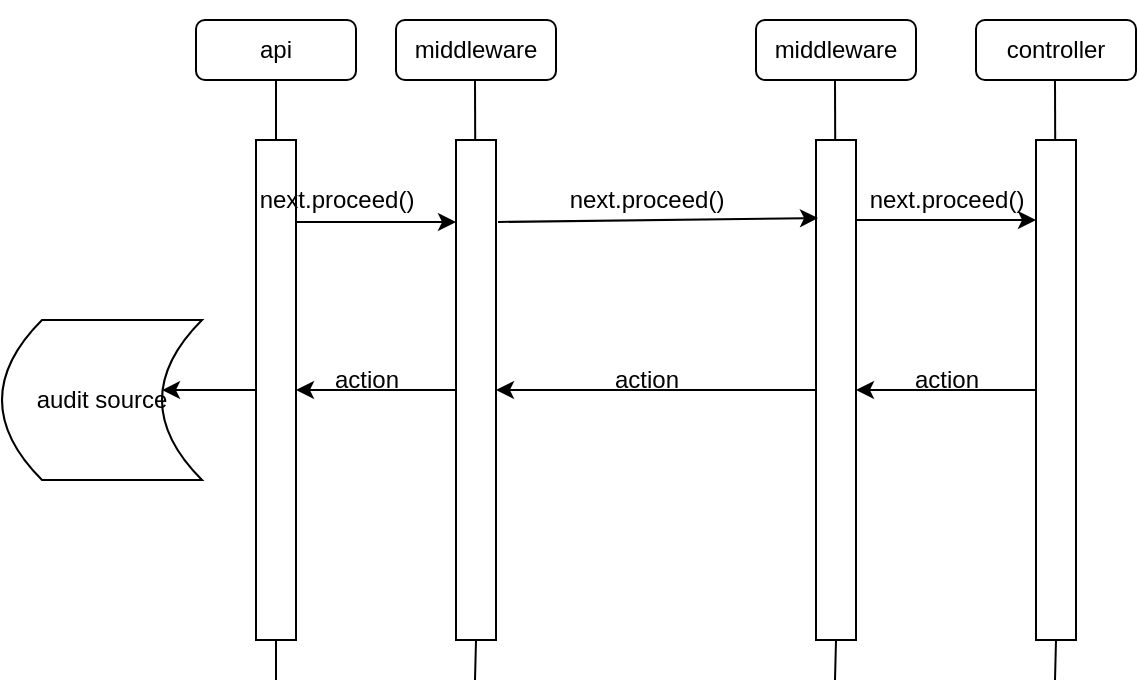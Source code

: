 <mxfile version="15.8.9" type="embed"><diagram id="6TAiArk6UC4o7zB_pGJh" name="Page-1"><mxGraphModel dx="946" dy="568" grid="1" gridSize="10" guides="1" tooltips="1" connect="1" arrows="1" fold="1" page="1" pageScale="1" pageWidth="850" pageHeight="1100" math="0" shadow="0"><root><mxCell id="0"/><mxCell id="1" parent="0"/><mxCell id="V4HI8U0qo_Si83ufXxFt-1" value="api" style="rounded=1;whiteSpace=wrap;html=1;" parent="1" vertex="1"><mxGeometry x="117" y="80" width="80" height="30" as="geometry"/></mxCell><mxCell id="V4HI8U0qo_Si83ufXxFt-2" value="middleware" style="rounded=1;whiteSpace=wrap;html=1;" parent="1" vertex="1"><mxGeometry x="217" y="80" width="80" height="30" as="geometry"/></mxCell><mxCell id="V4HI8U0qo_Si83ufXxFt-3" value="middleware" style="rounded=1;whiteSpace=wrap;html=1;" parent="1" vertex="1"><mxGeometry x="397" y="80" width="80" height="30" as="geometry"/></mxCell><mxCell id="V4HI8U0qo_Si83ufXxFt-4" value="controller" style="rounded=1;whiteSpace=wrap;html=1;" parent="1" vertex="1"><mxGeometry x="507" y="80" width="80" height="30" as="geometry"/></mxCell><mxCell id="V4HI8U0qo_Si83ufXxFt-5" value="" style="endArrow=none;html=1;rounded=0;entryX=0.5;entryY=1;entryDx=0;entryDy=0;" parent="1" target="V4HI8U0qo_Si83ufXxFt-1" edge="1"><mxGeometry width="50" height="50" relative="1" as="geometry"><mxPoint x="157" y="410" as="sourcePoint"/><mxPoint x="527" y="270" as="targetPoint"/></mxGeometry></mxCell><mxCell id="V4HI8U0qo_Si83ufXxFt-6" value="" style="endArrow=none;html=1;rounded=0;entryX=0.5;entryY=1;entryDx=0;entryDy=0;startArrow=none;" parent="1" source="V4HI8U0qo_Si83ufXxFt-11" edge="1"><mxGeometry width="50" height="50" relative="1" as="geometry"><mxPoint x="256.5" y="410" as="sourcePoint"/><mxPoint x="256.5" y="110" as="targetPoint"/></mxGeometry></mxCell><mxCell id="V4HI8U0qo_Si83ufXxFt-7" value="" style="endArrow=none;html=1;rounded=0;entryX=0.5;entryY=1;entryDx=0;entryDy=0;startArrow=none;" parent="1" source="V4HI8U0qo_Si83ufXxFt-13" edge="1"><mxGeometry width="50" height="50" relative="1" as="geometry"><mxPoint x="436.5" y="410" as="sourcePoint"/><mxPoint x="436.5" y="110" as="targetPoint"/></mxGeometry></mxCell><mxCell id="V4HI8U0qo_Si83ufXxFt-8" value="" style="endArrow=none;html=1;rounded=0;entryX=0.5;entryY=1;entryDx=0;entryDy=0;startArrow=none;" parent="1" source="V4HI8U0qo_Si83ufXxFt-15" edge="1"><mxGeometry width="50" height="50" relative="1" as="geometry"><mxPoint x="546.5" y="410" as="sourcePoint"/><mxPoint x="546.5" y="110" as="targetPoint"/></mxGeometry></mxCell><mxCell id="V4HI8U0qo_Si83ufXxFt-9" value="" style="shape=image;html=1;verticalAlign=top;verticalLabelPosition=bottom;labelBackgroundColor=#ffffff;imageAspect=0;aspect=fixed;image=https://cdn4.iconfinder.com/data/icons/essential-app-1/16/dot-more-menu-hide-128.png" parent="1" vertex="1"><mxGeometry x="327" y="70" width="50" height="50" as="geometry"/></mxCell><mxCell id="KIk3YPwywsHl0BZd77r4-2" style="edgeStyle=orthogonalEdgeStyle;rounded=0;orthogonalLoop=1;jettySize=auto;html=1;exitX=0;exitY=0.5;exitDx=0;exitDy=0;entryX=0.8;entryY=0.438;entryDx=0;entryDy=0;entryPerimeter=0;" edge="1" parent="1" source="V4HI8U0qo_Si83ufXxFt-10" target="KIk3YPwywsHl0BZd77r4-1"><mxGeometry relative="1" as="geometry"/></mxCell><mxCell id="V4HI8U0qo_Si83ufXxFt-10" value="" style="rounded=0;whiteSpace=wrap;html=1;" parent="1" vertex="1"><mxGeometry x="147" y="140" width="20" height="250" as="geometry"/></mxCell><mxCell id="V4HI8U0qo_Si83ufXxFt-11" value="" style="rounded=0;whiteSpace=wrap;html=1;" parent="1" vertex="1"><mxGeometry x="247" y="140" width="20" height="250" as="geometry"/></mxCell><mxCell id="V4HI8U0qo_Si83ufXxFt-12" value="" style="endArrow=none;html=1;rounded=0;entryX=0.5;entryY=1;entryDx=0;entryDy=0;" parent="1" target="V4HI8U0qo_Si83ufXxFt-11" edge="1"><mxGeometry width="50" height="50" relative="1" as="geometry"><mxPoint x="256.5" y="410" as="sourcePoint"/><mxPoint x="256.5" y="110" as="targetPoint"/></mxGeometry></mxCell><mxCell id="V4HI8U0qo_Si83ufXxFt-13" value="" style="rounded=0;whiteSpace=wrap;html=1;" parent="1" vertex="1"><mxGeometry x="427" y="140" width="20" height="250" as="geometry"/></mxCell><mxCell id="V4HI8U0qo_Si83ufXxFt-14" value="" style="endArrow=none;html=1;rounded=0;entryX=0.5;entryY=1;entryDx=0;entryDy=0;" parent="1" target="V4HI8U0qo_Si83ufXxFt-13" edge="1"><mxGeometry width="50" height="50" relative="1" as="geometry"><mxPoint x="436.5" y="410" as="sourcePoint"/><mxPoint x="436.5" y="110" as="targetPoint"/></mxGeometry></mxCell><mxCell id="V4HI8U0qo_Si83ufXxFt-15" value="" style="rounded=0;whiteSpace=wrap;html=1;" parent="1" vertex="1"><mxGeometry x="537" y="140" width="20" height="250" as="geometry"/></mxCell><mxCell id="V4HI8U0qo_Si83ufXxFt-16" value="" style="endArrow=none;html=1;rounded=0;entryX=0.5;entryY=1;entryDx=0;entryDy=0;" parent="1" target="V4HI8U0qo_Si83ufXxFt-15" edge="1"><mxGeometry width="50" height="50" relative="1" as="geometry"><mxPoint x="546.5" y="410" as="sourcePoint"/><mxPoint x="546.5" y="110" as="targetPoint"/></mxGeometry></mxCell><mxCell id="V4HI8U0qo_Si83ufXxFt-17" value="" style="endArrow=classic;html=1;rounded=0;" parent="1" edge="1"><mxGeometry width="50" height="50" relative="1" as="geometry"><mxPoint x="167" y="181" as="sourcePoint"/><mxPoint x="247" y="181" as="targetPoint"/></mxGeometry></mxCell><mxCell id="V4HI8U0qo_Si83ufXxFt-18" value="" style="endArrow=classic;html=1;rounded=0;exitX=1.15;exitY=0.164;exitDx=0;exitDy=0;exitPerimeter=0;entryX=0.05;entryY=0.156;entryDx=0;entryDy=0;entryPerimeter=0;" parent="1" target="V4HI8U0qo_Si83ufXxFt-13" edge="1"><mxGeometry width="50" height="50" relative="1" as="geometry"><mxPoint x="268" y="181" as="sourcePoint"/><mxPoint x="345" y="181" as="targetPoint"/></mxGeometry></mxCell><mxCell id="V4HI8U0qo_Si83ufXxFt-19" value="" style="endArrow=classic;html=1;rounded=0;exitX=1;exitY=0.16;exitDx=0;exitDy=0;exitPerimeter=0;" parent="1" source="V4HI8U0qo_Si83ufXxFt-13" edge="1"><mxGeometry width="50" height="50" relative="1" as="geometry"><mxPoint x="457" y="180" as="sourcePoint"/><mxPoint x="537" y="180" as="targetPoint"/></mxGeometry></mxCell><mxCell id="V4HI8U0qo_Si83ufXxFt-20" value="" style="endArrow=classic;html=1;rounded=0;entryX=1;entryY=0.5;entryDx=0;entryDy=0;exitX=0;exitY=0.5;exitDx=0;exitDy=0;" parent="1" source="V4HI8U0qo_Si83ufXxFt-15" target="V4HI8U0qo_Si83ufXxFt-13" edge="1"><mxGeometry width="50" height="50" relative="1" as="geometry"><mxPoint x="477" y="320" as="sourcePoint"/><mxPoint x="527" y="270" as="targetPoint"/></mxGeometry></mxCell><mxCell id="V4HI8U0qo_Si83ufXxFt-21" value="" style="endArrow=classic;html=1;rounded=0;entryX=1;entryY=0.5;entryDx=0;entryDy=0;" parent="1" target="V4HI8U0qo_Si83ufXxFt-11" edge="1"><mxGeometry width="50" height="50" relative="1" as="geometry"><mxPoint x="427" y="265" as="sourcePoint"/><mxPoint x="337" y="265" as="targetPoint"/></mxGeometry></mxCell><mxCell id="V4HI8U0qo_Si83ufXxFt-22" value="" style="endArrow=classic;html=1;rounded=0;exitX=0;exitY=0.5;exitDx=0;exitDy=0;entryX=1;entryY=0.5;entryDx=0;entryDy=0;" parent="1" source="V4HI8U0qo_Si83ufXxFt-11" target="V4HI8U0qo_Si83ufXxFt-10" edge="1"><mxGeometry width="50" height="50" relative="1" as="geometry"><mxPoint x="437" y="275" as="sourcePoint"/><mxPoint x="167" y="260" as="targetPoint"/></mxGeometry></mxCell><mxCell id="V4HI8U0qo_Si83ufXxFt-23" value="next.proceed()" style="text;html=1;align=center;verticalAlign=middle;resizable=0;points=[];autosize=1;strokeColor=none;fillColor=none;" parent="1" vertex="1"><mxGeometry x="142" y="160" width="90" height="20" as="geometry"/></mxCell><mxCell id="V4HI8U0qo_Si83ufXxFt-24" value="next.proceed()" style="text;html=1;align=center;verticalAlign=middle;resizable=0;points=[];autosize=1;strokeColor=none;fillColor=none;" parent="1" vertex="1"><mxGeometry x="297" y="160" width="90" height="20" as="geometry"/></mxCell><mxCell id="V4HI8U0qo_Si83ufXxFt-25" value="next.proceed()" style="text;html=1;align=center;verticalAlign=middle;resizable=0;points=[];autosize=1;strokeColor=none;fillColor=none;" parent="1" vertex="1"><mxGeometry x="447" y="160" width="90" height="20" as="geometry"/></mxCell><mxCell id="V4HI8U0qo_Si83ufXxFt-26" value="action" style="text;html=1;align=center;verticalAlign=middle;resizable=0;points=[];autosize=1;strokeColor=none;fillColor=none;" parent="1" vertex="1"><mxGeometry x="467" y="250" width="50" height="20" as="geometry"/></mxCell><mxCell id="V4HI8U0qo_Si83ufXxFt-27" value="action" style="text;html=1;align=center;verticalAlign=middle;resizable=0;points=[];autosize=1;strokeColor=none;fillColor=none;" parent="1" vertex="1"><mxGeometry x="317" y="250" width="50" height="20" as="geometry"/></mxCell><mxCell id="V4HI8U0qo_Si83ufXxFt-28" value="action" style="text;html=1;align=center;verticalAlign=middle;resizable=0;points=[];autosize=1;strokeColor=none;fillColor=none;" parent="1" vertex="1"><mxGeometry x="177" y="250" width="50" height="20" as="geometry"/></mxCell><mxCell id="KIk3YPwywsHl0BZd77r4-1" value="audit source" style="shape=dataStorage;whiteSpace=wrap;html=1;fixedSize=1;" vertex="1" parent="1"><mxGeometry x="20" y="230" width="100" height="80" as="geometry"/></mxCell></root></mxGraphModel></diagram></mxfile>